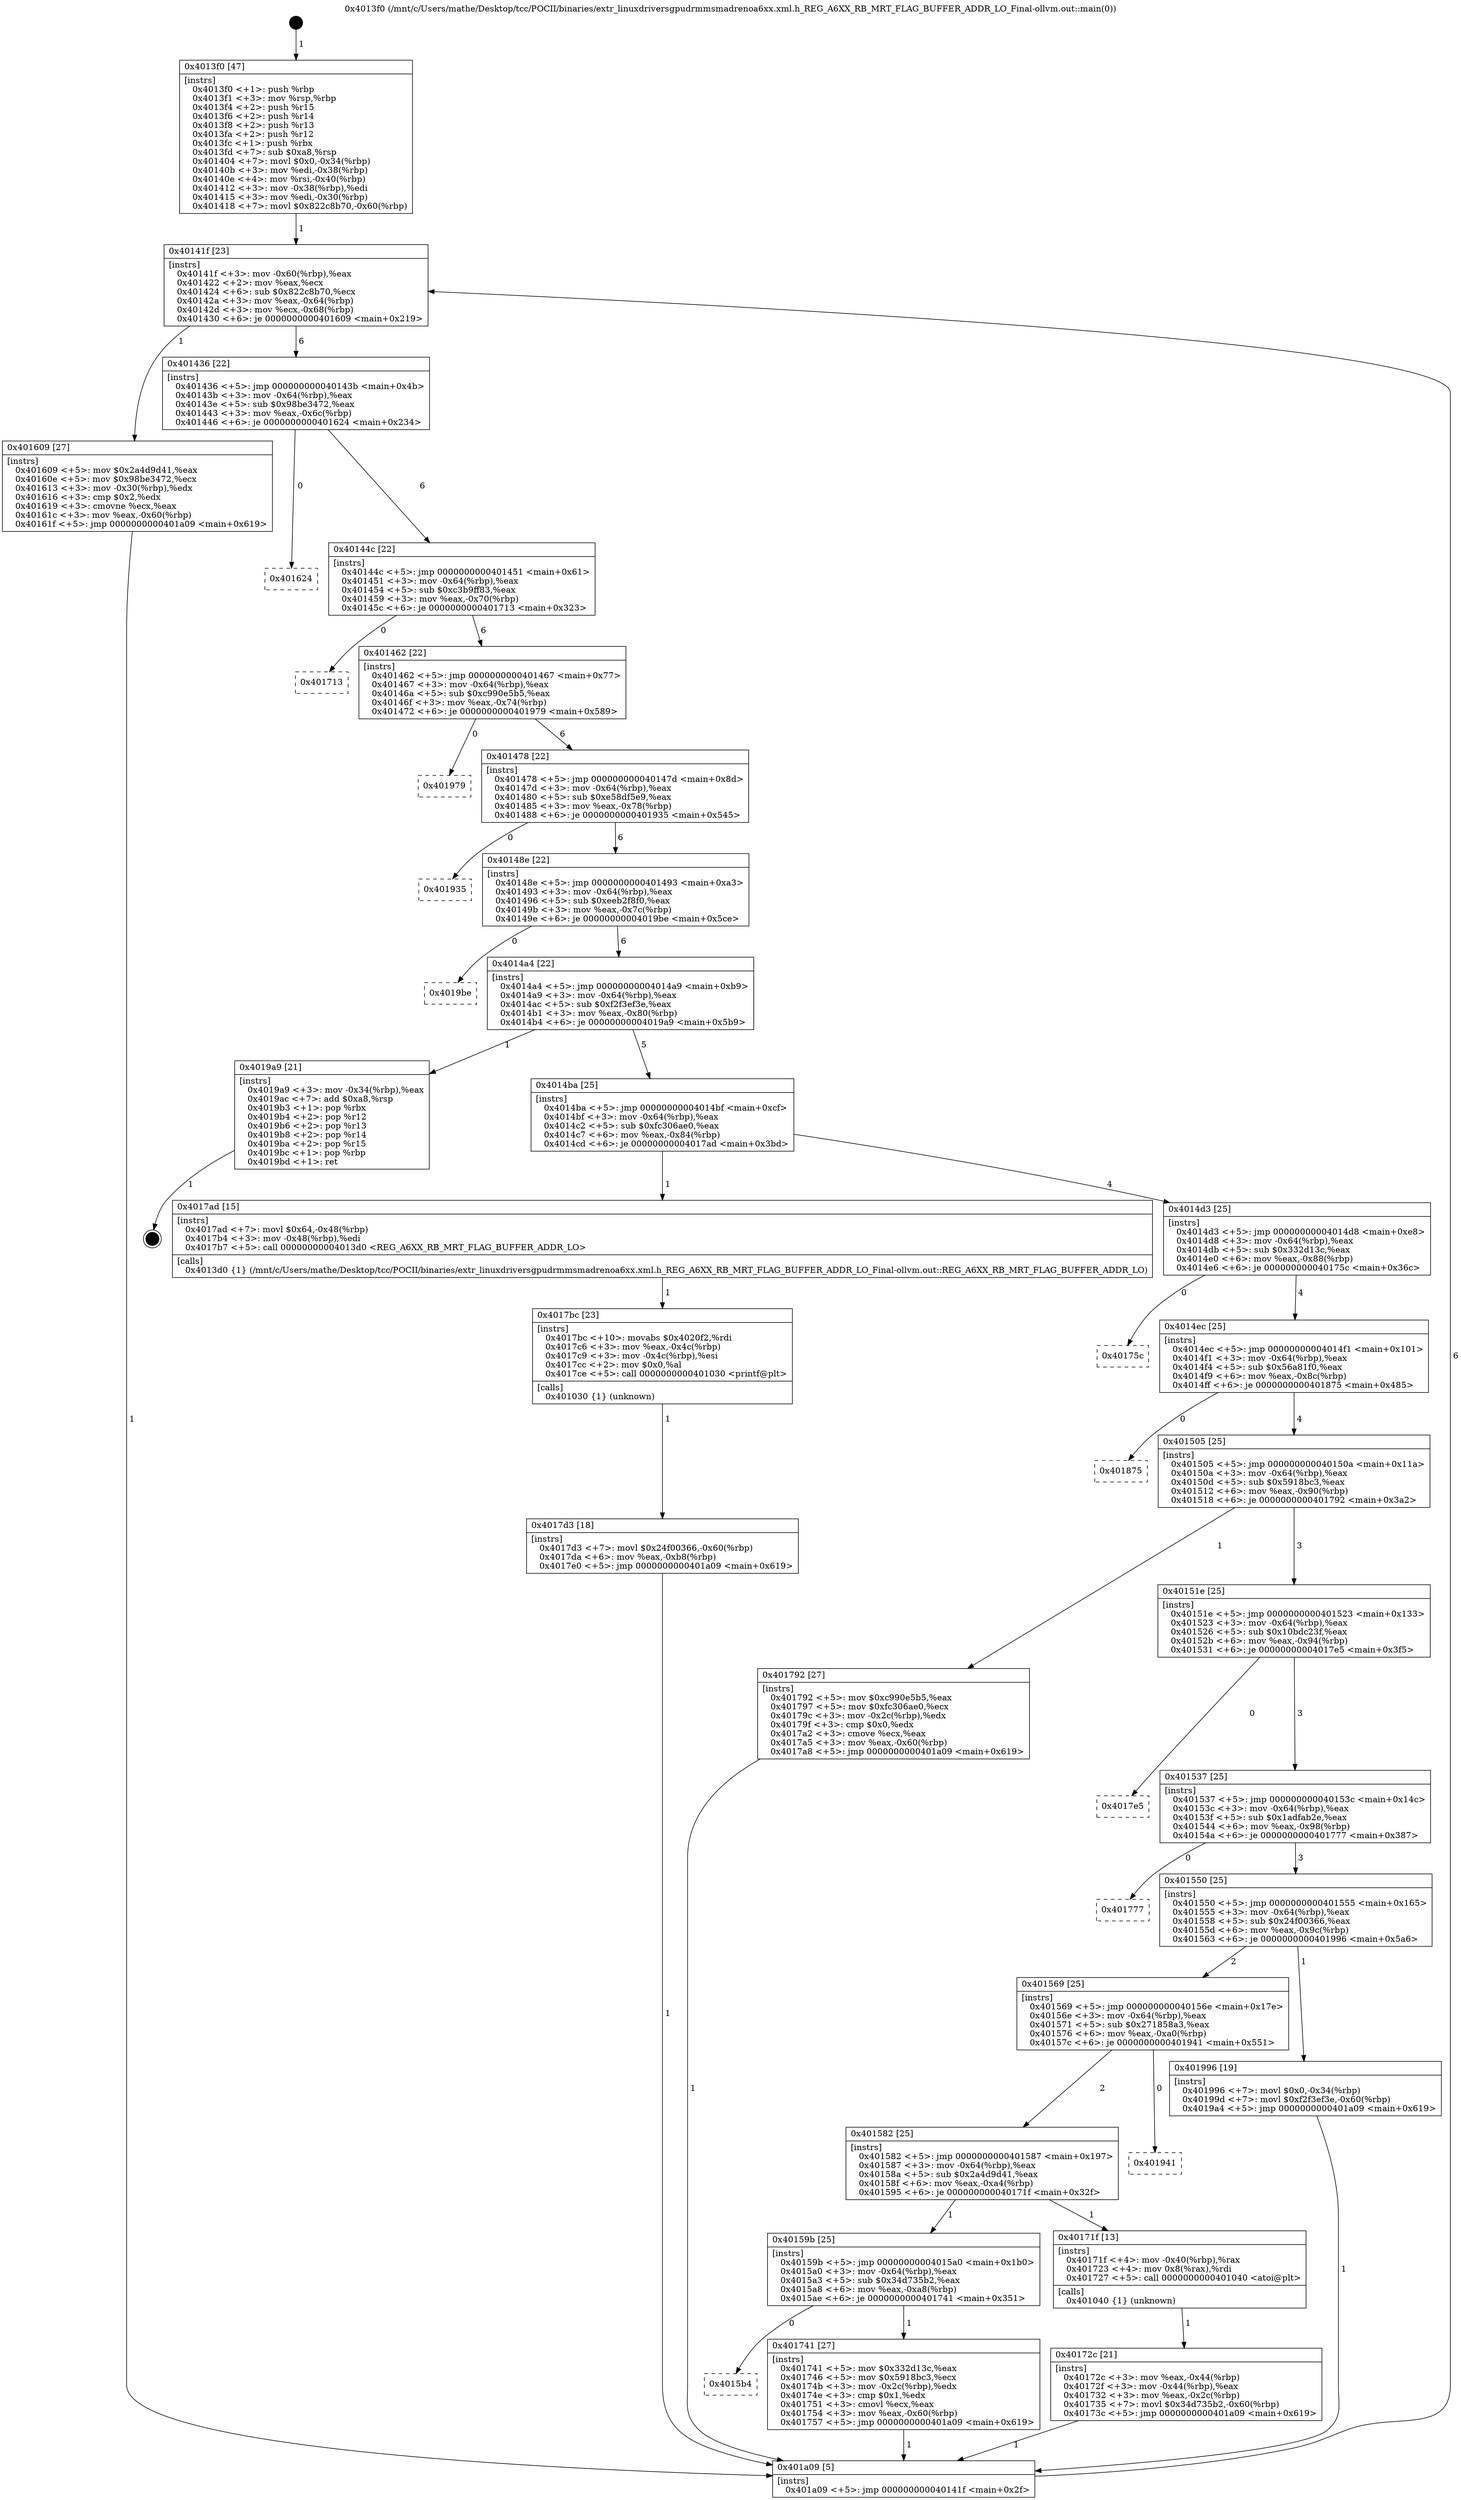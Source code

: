 digraph "0x4013f0" {
  label = "0x4013f0 (/mnt/c/Users/mathe/Desktop/tcc/POCII/binaries/extr_linuxdriversgpudrmmsmadrenoa6xx.xml.h_REG_A6XX_RB_MRT_FLAG_BUFFER_ADDR_LO_Final-ollvm.out::main(0))"
  labelloc = "t"
  node[shape=record]

  Entry [label="",width=0.3,height=0.3,shape=circle,fillcolor=black,style=filled]
  "0x40141f" [label="{
     0x40141f [23]\l
     | [instrs]\l
     &nbsp;&nbsp;0x40141f \<+3\>: mov -0x60(%rbp),%eax\l
     &nbsp;&nbsp;0x401422 \<+2\>: mov %eax,%ecx\l
     &nbsp;&nbsp;0x401424 \<+6\>: sub $0x822c8b70,%ecx\l
     &nbsp;&nbsp;0x40142a \<+3\>: mov %eax,-0x64(%rbp)\l
     &nbsp;&nbsp;0x40142d \<+3\>: mov %ecx,-0x68(%rbp)\l
     &nbsp;&nbsp;0x401430 \<+6\>: je 0000000000401609 \<main+0x219\>\l
  }"]
  "0x401609" [label="{
     0x401609 [27]\l
     | [instrs]\l
     &nbsp;&nbsp;0x401609 \<+5\>: mov $0x2a4d9d41,%eax\l
     &nbsp;&nbsp;0x40160e \<+5\>: mov $0x98be3472,%ecx\l
     &nbsp;&nbsp;0x401613 \<+3\>: mov -0x30(%rbp),%edx\l
     &nbsp;&nbsp;0x401616 \<+3\>: cmp $0x2,%edx\l
     &nbsp;&nbsp;0x401619 \<+3\>: cmovne %ecx,%eax\l
     &nbsp;&nbsp;0x40161c \<+3\>: mov %eax,-0x60(%rbp)\l
     &nbsp;&nbsp;0x40161f \<+5\>: jmp 0000000000401a09 \<main+0x619\>\l
  }"]
  "0x401436" [label="{
     0x401436 [22]\l
     | [instrs]\l
     &nbsp;&nbsp;0x401436 \<+5\>: jmp 000000000040143b \<main+0x4b\>\l
     &nbsp;&nbsp;0x40143b \<+3\>: mov -0x64(%rbp),%eax\l
     &nbsp;&nbsp;0x40143e \<+5\>: sub $0x98be3472,%eax\l
     &nbsp;&nbsp;0x401443 \<+3\>: mov %eax,-0x6c(%rbp)\l
     &nbsp;&nbsp;0x401446 \<+6\>: je 0000000000401624 \<main+0x234\>\l
  }"]
  "0x401a09" [label="{
     0x401a09 [5]\l
     | [instrs]\l
     &nbsp;&nbsp;0x401a09 \<+5\>: jmp 000000000040141f \<main+0x2f\>\l
  }"]
  "0x4013f0" [label="{
     0x4013f0 [47]\l
     | [instrs]\l
     &nbsp;&nbsp;0x4013f0 \<+1\>: push %rbp\l
     &nbsp;&nbsp;0x4013f1 \<+3\>: mov %rsp,%rbp\l
     &nbsp;&nbsp;0x4013f4 \<+2\>: push %r15\l
     &nbsp;&nbsp;0x4013f6 \<+2\>: push %r14\l
     &nbsp;&nbsp;0x4013f8 \<+2\>: push %r13\l
     &nbsp;&nbsp;0x4013fa \<+2\>: push %r12\l
     &nbsp;&nbsp;0x4013fc \<+1\>: push %rbx\l
     &nbsp;&nbsp;0x4013fd \<+7\>: sub $0xa8,%rsp\l
     &nbsp;&nbsp;0x401404 \<+7\>: movl $0x0,-0x34(%rbp)\l
     &nbsp;&nbsp;0x40140b \<+3\>: mov %edi,-0x38(%rbp)\l
     &nbsp;&nbsp;0x40140e \<+4\>: mov %rsi,-0x40(%rbp)\l
     &nbsp;&nbsp;0x401412 \<+3\>: mov -0x38(%rbp),%edi\l
     &nbsp;&nbsp;0x401415 \<+3\>: mov %edi,-0x30(%rbp)\l
     &nbsp;&nbsp;0x401418 \<+7\>: movl $0x822c8b70,-0x60(%rbp)\l
  }"]
  Exit [label="",width=0.3,height=0.3,shape=circle,fillcolor=black,style=filled,peripheries=2]
  "0x401624" [label="{
     0x401624\l
  }", style=dashed]
  "0x40144c" [label="{
     0x40144c [22]\l
     | [instrs]\l
     &nbsp;&nbsp;0x40144c \<+5\>: jmp 0000000000401451 \<main+0x61\>\l
     &nbsp;&nbsp;0x401451 \<+3\>: mov -0x64(%rbp),%eax\l
     &nbsp;&nbsp;0x401454 \<+5\>: sub $0xc3b9ff83,%eax\l
     &nbsp;&nbsp;0x401459 \<+3\>: mov %eax,-0x70(%rbp)\l
     &nbsp;&nbsp;0x40145c \<+6\>: je 0000000000401713 \<main+0x323\>\l
  }"]
  "0x4017d3" [label="{
     0x4017d3 [18]\l
     | [instrs]\l
     &nbsp;&nbsp;0x4017d3 \<+7\>: movl $0x24f00366,-0x60(%rbp)\l
     &nbsp;&nbsp;0x4017da \<+6\>: mov %eax,-0xb8(%rbp)\l
     &nbsp;&nbsp;0x4017e0 \<+5\>: jmp 0000000000401a09 \<main+0x619\>\l
  }"]
  "0x401713" [label="{
     0x401713\l
  }", style=dashed]
  "0x401462" [label="{
     0x401462 [22]\l
     | [instrs]\l
     &nbsp;&nbsp;0x401462 \<+5\>: jmp 0000000000401467 \<main+0x77\>\l
     &nbsp;&nbsp;0x401467 \<+3\>: mov -0x64(%rbp),%eax\l
     &nbsp;&nbsp;0x40146a \<+5\>: sub $0xc990e5b5,%eax\l
     &nbsp;&nbsp;0x40146f \<+3\>: mov %eax,-0x74(%rbp)\l
     &nbsp;&nbsp;0x401472 \<+6\>: je 0000000000401979 \<main+0x589\>\l
  }"]
  "0x4017bc" [label="{
     0x4017bc [23]\l
     | [instrs]\l
     &nbsp;&nbsp;0x4017bc \<+10\>: movabs $0x4020f2,%rdi\l
     &nbsp;&nbsp;0x4017c6 \<+3\>: mov %eax,-0x4c(%rbp)\l
     &nbsp;&nbsp;0x4017c9 \<+3\>: mov -0x4c(%rbp),%esi\l
     &nbsp;&nbsp;0x4017cc \<+2\>: mov $0x0,%al\l
     &nbsp;&nbsp;0x4017ce \<+5\>: call 0000000000401030 \<printf@plt\>\l
     | [calls]\l
     &nbsp;&nbsp;0x401030 \{1\} (unknown)\l
  }"]
  "0x401979" [label="{
     0x401979\l
  }", style=dashed]
  "0x401478" [label="{
     0x401478 [22]\l
     | [instrs]\l
     &nbsp;&nbsp;0x401478 \<+5\>: jmp 000000000040147d \<main+0x8d\>\l
     &nbsp;&nbsp;0x40147d \<+3\>: mov -0x64(%rbp),%eax\l
     &nbsp;&nbsp;0x401480 \<+5\>: sub $0xe58df5e9,%eax\l
     &nbsp;&nbsp;0x401485 \<+3\>: mov %eax,-0x78(%rbp)\l
     &nbsp;&nbsp;0x401488 \<+6\>: je 0000000000401935 \<main+0x545\>\l
  }"]
  "0x4015b4" [label="{
     0x4015b4\l
  }", style=dashed]
  "0x401935" [label="{
     0x401935\l
  }", style=dashed]
  "0x40148e" [label="{
     0x40148e [22]\l
     | [instrs]\l
     &nbsp;&nbsp;0x40148e \<+5\>: jmp 0000000000401493 \<main+0xa3\>\l
     &nbsp;&nbsp;0x401493 \<+3\>: mov -0x64(%rbp),%eax\l
     &nbsp;&nbsp;0x401496 \<+5\>: sub $0xeeb2f8f0,%eax\l
     &nbsp;&nbsp;0x40149b \<+3\>: mov %eax,-0x7c(%rbp)\l
     &nbsp;&nbsp;0x40149e \<+6\>: je 00000000004019be \<main+0x5ce\>\l
  }"]
  "0x401741" [label="{
     0x401741 [27]\l
     | [instrs]\l
     &nbsp;&nbsp;0x401741 \<+5\>: mov $0x332d13c,%eax\l
     &nbsp;&nbsp;0x401746 \<+5\>: mov $0x5918bc3,%ecx\l
     &nbsp;&nbsp;0x40174b \<+3\>: mov -0x2c(%rbp),%edx\l
     &nbsp;&nbsp;0x40174e \<+3\>: cmp $0x1,%edx\l
     &nbsp;&nbsp;0x401751 \<+3\>: cmovl %ecx,%eax\l
     &nbsp;&nbsp;0x401754 \<+3\>: mov %eax,-0x60(%rbp)\l
     &nbsp;&nbsp;0x401757 \<+5\>: jmp 0000000000401a09 \<main+0x619\>\l
  }"]
  "0x4019be" [label="{
     0x4019be\l
  }", style=dashed]
  "0x4014a4" [label="{
     0x4014a4 [22]\l
     | [instrs]\l
     &nbsp;&nbsp;0x4014a4 \<+5\>: jmp 00000000004014a9 \<main+0xb9\>\l
     &nbsp;&nbsp;0x4014a9 \<+3\>: mov -0x64(%rbp),%eax\l
     &nbsp;&nbsp;0x4014ac \<+5\>: sub $0xf2f3ef3e,%eax\l
     &nbsp;&nbsp;0x4014b1 \<+3\>: mov %eax,-0x80(%rbp)\l
     &nbsp;&nbsp;0x4014b4 \<+6\>: je 00000000004019a9 \<main+0x5b9\>\l
  }"]
  "0x40172c" [label="{
     0x40172c [21]\l
     | [instrs]\l
     &nbsp;&nbsp;0x40172c \<+3\>: mov %eax,-0x44(%rbp)\l
     &nbsp;&nbsp;0x40172f \<+3\>: mov -0x44(%rbp),%eax\l
     &nbsp;&nbsp;0x401732 \<+3\>: mov %eax,-0x2c(%rbp)\l
     &nbsp;&nbsp;0x401735 \<+7\>: movl $0x34d735b2,-0x60(%rbp)\l
     &nbsp;&nbsp;0x40173c \<+5\>: jmp 0000000000401a09 \<main+0x619\>\l
  }"]
  "0x4019a9" [label="{
     0x4019a9 [21]\l
     | [instrs]\l
     &nbsp;&nbsp;0x4019a9 \<+3\>: mov -0x34(%rbp),%eax\l
     &nbsp;&nbsp;0x4019ac \<+7\>: add $0xa8,%rsp\l
     &nbsp;&nbsp;0x4019b3 \<+1\>: pop %rbx\l
     &nbsp;&nbsp;0x4019b4 \<+2\>: pop %r12\l
     &nbsp;&nbsp;0x4019b6 \<+2\>: pop %r13\l
     &nbsp;&nbsp;0x4019b8 \<+2\>: pop %r14\l
     &nbsp;&nbsp;0x4019ba \<+2\>: pop %r15\l
     &nbsp;&nbsp;0x4019bc \<+1\>: pop %rbp\l
     &nbsp;&nbsp;0x4019bd \<+1\>: ret\l
  }"]
  "0x4014ba" [label="{
     0x4014ba [25]\l
     | [instrs]\l
     &nbsp;&nbsp;0x4014ba \<+5\>: jmp 00000000004014bf \<main+0xcf\>\l
     &nbsp;&nbsp;0x4014bf \<+3\>: mov -0x64(%rbp),%eax\l
     &nbsp;&nbsp;0x4014c2 \<+5\>: sub $0xfc306ae0,%eax\l
     &nbsp;&nbsp;0x4014c7 \<+6\>: mov %eax,-0x84(%rbp)\l
     &nbsp;&nbsp;0x4014cd \<+6\>: je 00000000004017ad \<main+0x3bd\>\l
  }"]
  "0x40159b" [label="{
     0x40159b [25]\l
     | [instrs]\l
     &nbsp;&nbsp;0x40159b \<+5\>: jmp 00000000004015a0 \<main+0x1b0\>\l
     &nbsp;&nbsp;0x4015a0 \<+3\>: mov -0x64(%rbp),%eax\l
     &nbsp;&nbsp;0x4015a3 \<+5\>: sub $0x34d735b2,%eax\l
     &nbsp;&nbsp;0x4015a8 \<+6\>: mov %eax,-0xa8(%rbp)\l
     &nbsp;&nbsp;0x4015ae \<+6\>: je 0000000000401741 \<main+0x351\>\l
  }"]
  "0x4017ad" [label="{
     0x4017ad [15]\l
     | [instrs]\l
     &nbsp;&nbsp;0x4017ad \<+7\>: movl $0x64,-0x48(%rbp)\l
     &nbsp;&nbsp;0x4017b4 \<+3\>: mov -0x48(%rbp),%edi\l
     &nbsp;&nbsp;0x4017b7 \<+5\>: call 00000000004013d0 \<REG_A6XX_RB_MRT_FLAG_BUFFER_ADDR_LO\>\l
     | [calls]\l
     &nbsp;&nbsp;0x4013d0 \{1\} (/mnt/c/Users/mathe/Desktop/tcc/POCII/binaries/extr_linuxdriversgpudrmmsmadrenoa6xx.xml.h_REG_A6XX_RB_MRT_FLAG_BUFFER_ADDR_LO_Final-ollvm.out::REG_A6XX_RB_MRT_FLAG_BUFFER_ADDR_LO)\l
  }"]
  "0x4014d3" [label="{
     0x4014d3 [25]\l
     | [instrs]\l
     &nbsp;&nbsp;0x4014d3 \<+5\>: jmp 00000000004014d8 \<main+0xe8\>\l
     &nbsp;&nbsp;0x4014d8 \<+3\>: mov -0x64(%rbp),%eax\l
     &nbsp;&nbsp;0x4014db \<+5\>: sub $0x332d13c,%eax\l
     &nbsp;&nbsp;0x4014e0 \<+6\>: mov %eax,-0x88(%rbp)\l
     &nbsp;&nbsp;0x4014e6 \<+6\>: je 000000000040175c \<main+0x36c\>\l
  }"]
  "0x40171f" [label="{
     0x40171f [13]\l
     | [instrs]\l
     &nbsp;&nbsp;0x40171f \<+4\>: mov -0x40(%rbp),%rax\l
     &nbsp;&nbsp;0x401723 \<+4\>: mov 0x8(%rax),%rdi\l
     &nbsp;&nbsp;0x401727 \<+5\>: call 0000000000401040 \<atoi@plt\>\l
     | [calls]\l
     &nbsp;&nbsp;0x401040 \{1\} (unknown)\l
  }"]
  "0x40175c" [label="{
     0x40175c\l
  }", style=dashed]
  "0x4014ec" [label="{
     0x4014ec [25]\l
     | [instrs]\l
     &nbsp;&nbsp;0x4014ec \<+5\>: jmp 00000000004014f1 \<main+0x101\>\l
     &nbsp;&nbsp;0x4014f1 \<+3\>: mov -0x64(%rbp),%eax\l
     &nbsp;&nbsp;0x4014f4 \<+5\>: sub $0x56a81f0,%eax\l
     &nbsp;&nbsp;0x4014f9 \<+6\>: mov %eax,-0x8c(%rbp)\l
     &nbsp;&nbsp;0x4014ff \<+6\>: je 0000000000401875 \<main+0x485\>\l
  }"]
  "0x401582" [label="{
     0x401582 [25]\l
     | [instrs]\l
     &nbsp;&nbsp;0x401582 \<+5\>: jmp 0000000000401587 \<main+0x197\>\l
     &nbsp;&nbsp;0x401587 \<+3\>: mov -0x64(%rbp),%eax\l
     &nbsp;&nbsp;0x40158a \<+5\>: sub $0x2a4d9d41,%eax\l
     &nbsp;&nbsp;0x40158f \<+6\>: mov %eax,-0xa4(%rbp)\l
     &nbsp;&nbsp;0x401595 \<+6\>: je 000000000040171f \<main+0x32f\>\l
  }"]
  "0x401875" [label="{
     0x401875\l
  }", style=dashed]
  "0x401505" [label="{
     0x401505 [25]\l
     | [instrs]\l
     &nbsp;&nbsp;0x401505 \<+5\>: jmp 000000000040150a \<main+0x11a\>\l
     &nbsp;&nbsp;0x40150a \<+3\>: mov -0x64(%rbp),%eax\l
     &nbsp;&nbsp;0x40150d \<+5\>: sub $0x5918bc3,%eax\l
     &nbsp;&nbsp;0x401512 \<+6\>: mov %eax,-0x90(%rbp)\l
     &nbsp;&nbsp;0x401518 \<+6\>: je 0000000000401792 \<main+0x3a2\>\l
  }"]
  "0x401941" [label="{
     0x401941\l
  }", style=dashed]
  "0x401792" [label="{
     0x401792 [27]\l
     | [instrs]\l
     &nbsp;&nbsp;0x401792 \<+5\>: mov $0xc990e5b5,%eax\l
     &nbsp;&nbsp;0x401797 \<+5\>: mov $0xfc306ae0,%ecx\l
     &nbsp;&nbsp;0x40179c \<+3\>: mov -0x2c(%rbp),%edx\l
     &nbsp;&nbsp;0x40179f \<+3\>: cmp $0x0,%edx\l
     &nbsp;&nbsp;0x4017a2 \<+3\>: cmove %ecx,%eax\l
     &nbsp;&nbsp;0x4017a5 \<+3\>: mov %eax,-0x60(%rbp)\l
     &nbsp;&nbsp;0x4017a8 \<+5\>: jmp 0000000000401a09 \<main+0x619\>\l
  }"]
  "0x40151e" [label="{
     0x40151e [25]\l
     | [instrs]\l
     &nbsp;&nbsp;0x40151e \<+5\>: jmp 0000000000401523 \<main+0x133\>\l
     &nbsp;&nbsp;0x401523 \<+3\>: mov -0x64(%rbp),%eax\l
     &nbsp;&nbsp;0x401526 \<+5\>: sub $0x10bdc23f,%eax\l
     &nbsp;&nbsp;0x40152b \<+6\>: mov %eax,-0x94(%rbp)\l
     &nbsp;&nbsp;0x401531 \<+6\>: je 00000000004017e5 \<main+0x3f5\>\l
  }"]
  "0x401569" [label="{
     0x401569 [25]\l
     | [instrs]\l
     &nbsp;&nbsp;0x401569 \<+5\>: jmp 000000000040156e \<main+0x17e\>\l
     &nbsp;&nbsp;0x40156e \<+3\>: mov -0x64(%rbp),%eax\l
     &nbsp;&nbsp;0x401571 \<+5\>: sub $0x271858a3,%eax\l
     &nbsp;&nbsp;0x401576 \<+6\>: mov %eax,-0xa0(%rbp)\l
     &nbsp;&nbsp;0x40157c \<+6\>: je 0000000000401941 \<main+0x551\>\l
  }"]
  "0x4017e5" [label="{
     0x4017e5\l
  }", style=dashed]
  "0x401537" [label="{
     0x401537 [25]\l
     | [instrs]\l
     &nbsp;&nbsp;0x401537 \<+5\>: jmp 000000000040153c \<main+0x14c\>\l
     &nbsp;&nbsp;0x40153c \<+3\>: mov -0x64(%rbp),%eax\l
     &nbsp;&nbsp;0x40153f \<+5\>: sub $0x1adfab2e,%eax\l
     &nbsp;&nbsp;0x401544 \<+6\>: mov %eax,-0x98(%rbp)\l
     &nbsp;&nbsp;0x40154a \<+6\>: je 0000000000401777 \<main+0x387\>\l
  }"]
  "0x401996" [label="{
     0x401996 [19]\l
     | [instrs]\l
     &nbsp;&nbsp;0x401996 \<+7\>: movl $0x0,-0x34(%rbp)\l
     &nbsp;&nbsp;0x40199d \<+7\>: movl $0xf2f3ef3e,-0x60(%rbp)\l
     &nbsp;&nbsp;0x4019a4 \<+5\>: jmp 0000000000401a09 \<main+0x619\>\l
  }"]
  "0x401777" [label="{
     0x401777\l
  }", style=dashed]
  "0x401550" [label="{
     0x401550 [25]\l
     | [instrs]\l
     &nbsp;&nbsp;0x401550 \<+5\>: jmp 0000000000401555 \<main+0x165\>\l
     &nbsp;&nbsp;0x401555 \<+3\>: mov -0x64(%rbp),%eax\l
     &nbsp;&nbsp;0x401558 \<+5\>: sub $0x24f00366,%eax\l
     &nbsp;&nbsp;0x40155d \<+6\>: mov %eax,-0x9c(%rbp)\l
     &nbsp;&nbsp;0x401563 \<+6\>: je 0000000000401996 \<main+0x5a6\>\l
  }"]
  Entry -> "0x4013f0" [label=" 1"]
  "0x40141f" -> "0x401609" [label=" 1"]
  "0x40141f" -> "0x401436" [label=" 6"]
  "0x401609" -> "0x401a09" [label=" 1"]
  "0x4013f0" -> "0x40141f" [label=" 1"]
  "0x401a09" -> "0x40141f" [label=" 6"]
  "0x4019a9" -> Exit [label=" 1"]
  "0x401436" -> "0x401624" [label=" 0"]
  "0x401436" -> "0x40144c" [label=" 6"]
  "0x401996" -> "0x401a09" [label=" 1"]
  "0x40144c" -> "0x401713" [label=" 0"]
  "0x40144c" -> "0x401462" [label=" 6"]
  "0x4017d3" -> "0x401a09" [label=" 1"]
  "0x401462" -> "0x401979" [label=" 0"]
  "0x401462" -> "0x401478" [label=" 6"]
  "0x4017bc" -> "0x4017d3" [label=" 1"]
  "0x401478" -> "0x401935" [label=" 0"]
  "0x401478" -> "0x40148e" [label=" 6"]
  "0x4017ad" -> "0x4017bc" [label=" 1"]
  "0x40148e" -> "0x4019be" [label=" 0"]
  "0x40148e" -> "0x4014a4" [label=" 6"]
  "0x401792" -> "0x401a09" [label=" 1"]
  "0x4014a4" -> "0x4019a9" [label=" 1"]
  "0x4014a4" -> "0x4014ba" [label=" 5"]
  "0x40159b" -> "0x4015b4" [label=" 0"]
  "0x4014ba" -> "0x4017ad" [label=" 1"]
  "0x4014ba" -> "0x4014d3" [label=" 4"]
  "0x40159b" -> "0x401741" [label=" 1"]
  "0x4014d3" -> "0x40175c" [label=" 0"]
  "0x4014d3" -> "0x4014ec" [label=" 4"]
  "0x401741" -> "0x401a09" [label=" 1"]
  "0x4014ec" -> "0x401875" [label=" 0"]
  "0x4014ec" -> "0x401505" [label=" 4"]
  "0x40171f" -> "0x40172c" [label=" 1"]
  "0x401505" -> "0x401792" [label=" 1"]
  "0x401505" -> "0x40151e" [label=" 3"]
  "0x401582" -> "0x40159b" [label=" 1"]
  "0x40151e" -> "0x4017e5" [label=" 0"]
  "0x40151e" -> "0x401537" [label=" 3"]
  "0x40172c" -> "0x401a09" [label=" 1"]
  "0x401537" -> "0x401777" [label=" 0"]
  "0x401537" -> "0x401550" [label=" 3"]
  "0x401569" -> "0x401582" [label=" 2"]
  "0x401550" -> "0x401996" [label=" 1"]
  "0x401550" -> "0x401569" [label=" 2"]
  "0x401582" -> "0x40171f" [label=" 1"]
  "0x401569" -> "0x401941" [label=" 0"]
}
